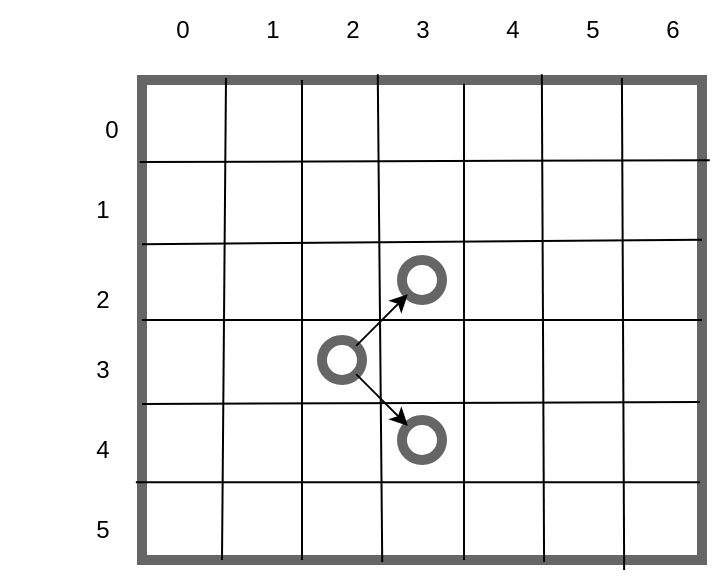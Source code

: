 <mxfile version="20.8.5" type="device"><diagram id="GpLw9E_RnYXi4QXLFwFW" name="Page-1"><mxGraphModel dx="1434" dy="726" grid="1" gridSize="10" guides="1" tooltips="1" connect="1" arrows="1" fold="1" page="1" pageScale="1" pageWidth="827" pageHeight="1169" math="0" shadow="0"><root><mxCell id="0"/><mxCell id="1" parent="0"/><mxCell id="yS3P06r11gc2bracz_d9-1" value="0" style="rounded=0;whiteSpace=wrap;html=1;opacity=0;" vertex="1" parent="1"><mxGeometry x="170" y="150" width="110" height="70" as="geometry"/></mxCell><mxCell id="yS3P06r11gc2bracz_d9-5" value="" style="rounded=0;whiteSpace=wrap;html=1;strokeWidth=5;opacity=60;" vertex="1" parent="1"><mxGeometry x="240" y="160" width="280" height="240" as="geometry"/></mxCell><mxCell id="yS3P06r11gc2bracz_d9-8" value="" style="endArrow=none;html=1;rounded=0;entryX=0.15;entryY=-0.004;entryDx=0;entryDy=0;entryPerimeter=0;" edge="1" parent="1" target="yS3P06r11gc2bracz_d9-5"><mxGeometry width="50" height="50" relative="1" as="geometry"><mxPoint x="280" y="400" as="sourcePoint"/><mxPoint x="280" y="170" as="targetPoint"/></mxGeometry></mxCell><mxCell id="yS3P06r11gc2bracz_d9-16" value="" style="endArrow=none;html=1;rounded=0;" edge="1" parent="1" target="yS3P06r11gc2bracz_d9-5"><mxGeometry width="50" height="50" relative="1" as="geometry"><mxPoint x="320" y="400" as="sourcePoint"/><mxPoint x="440" y="350" as="targetPoint"/><Array as="points"><mxPoint x="320" y="160"/></Array></mxGeometry></mxCell><mxCell id="yS3P06r11gc2bracz_d9-17" value="" style="endArrow=none;html=1;rounded=0;exitX=0.429;exitY=1.004;exitDx=0;exitDy=0;exitPerimeter=0;entryX=0.421;entryY=-0.012;entryDx=0;entryDy=0;entryPerimeter=0;" edge="1" parent="1" source="yS3P06r11gc2bracz_d9-5" target="yS3P06r11gc2bracz_d9-5"><mxGeometry width="50" height="50" relative="1" as="geometry"><mxPoint x="390" y="400" as="sourcePoint"/><mxPoint x="440" y="350" as="targetPoint"/></mxGeometry></mxCell><mxCell id="yS3P06r11gc2bracz_d9-18" value="" style="endArrow=none;html=1;rounded=0;exitX=0.575;exitY=1;exitDx=0;exitDy=0;exitPerimeter=0;entryX=0.575;entryY=0.008;entryDx=0;entryDy=0;entryPerimeter=0;" edge="1" parent="1" source="yS3P06r11gc2bracz_d9-5" target="yS3P06r11gc2bracz_d9-5"><mxGeometry width="50" height="50" relative="1" as="geometry"><mxPoint x="390" y="400" as="sourcePoint"/><mxPoint x="440" y="350" as="targetPoint"/></mxGeometry></mxCell><mxCell id="yS3P06r11gc2bracz_d9-19" value="" style="endArrow=none;html=1;rounded=0;exitX=0.718;exitY=1.004;exitDx=0;exitDy=0;exitPerimeter=0;entryX=0.714;entryY=-0.012;entryDx=0;entryDy=0;entryPerimeter=0;" edge="1" parent="1" source="yS3P06r11gc2bracz_d9-5" target="yS3P06r11gc2bracz_d9-5"><mxGeometry width="50" height="50" relative="1" as="geometry"><mxPoint x="390" y="400" as="sourcePoint"/><mxPoint x="440" y="350" as="targetPoint"/></mxGeometry></mxCell><mxCell id="yS3P06r11gc2bracz_d9-23" value="" style="endArrow=none;html=1;rounded=0;entryX=0.857;entryY=-0.004;entryDx=0;entryDy=0;entryPerimeter=0;exitX=0.861;exitY=1.021;exitDx=0;exitDy=0;exitPerimeter=0;" edge="1" parent="1" source="yS3P06r11gc2bracz_d9-5" target="yS3P06r11gc2bracz_d9-5"><mxGeometry width="50" height="50" relative="1" as="geometry"><mxPoint x="390" y="400" as="sourcePoint"/><mxPoint x="440" y="350" as="targetPoint"/></mxGeometry></mxCell><mxCell id="yS3P06r11gc2bracz_d9-24" value="" style="endArrow=none;html=1;rounded=0;exitX=-0.011;exitY=0.838;exitDx=0;exitDy=0;exitPerimeter=0;entryX=0.996;entryY=0.838;entryDx=0;entryDy=0;entryPerimeter=0;" edge="1" parent="1" source="yS3P06r11gc2bracz_d9-5" target="yS3P06r11gc2bracz_d9-5"><mxGeometry width="50" height="50" relative="1" as="geometry"><mxPoint x="390" y="400" as="sourcePoint"/><mxPoint x="440" y="350" as="targetPoint"/></mxGeometry></mxCell><mxCell id="yS3P06r11gc2bracz_d9-26" value="" style="endArrow=none;html=1;rounded=0;exitX=0;exitY=0.675;exitDx=0;exitDy=0;exitPerimeter=0;entryX=0.996;entryY=0.671;entryDx=0;entryDy=0;entryPerimeter=0;" edge="1" parent="1" source="yS3P06r11gc2bracz_d9-5" target="yS3P06r11gc2bracz_d9-5"><mxGeometry width="50" height="50" relative="1" as="geometry"><mxPoint x="390" y="400" as="sourcePoint"/><mxPoint x="440" y="350" as="targetPoint"/></mxGeometry></mxCell><mxCell id="yS3P06r11gc2bracz_d9-27" value="" style="endArrow=none;html=1;rounded=0;exitX=0;exitY=0.5;exitDx=0;exitDy=0;entryX=1;entryY=0.5;entryDx=0;entryDy=0;" edge="1" parent="1" source="yS3P06r11gc2bracz_d9-5" target="yS3P06r11gc2bracz_d9-5"><mxGeometry width="50" height="50" relative="1" as="geometry"><mxPoint x="390" y="400" as="sourcePoint"/><mxPoint x="440" y="350" as="targetPoint"/></mxGeometry></mxCell><mxCell id="yS3P06r11gc2bracz_d9-28" value="" style="endArrow=none;html=1;rounded=0;exitX=0;exitY=0.342;exitDx=0;exitDy=0;exitPerimeter=0;entryX=1;entryY=0.333;entryDx=0;entryDy=0;entryPerimeter=0;" edge="1" parent="1" source="yS3P06r11gc2bracz_d9-5" target="yS3P06r11gc2bracz_d9-5"><mxGeometry width="50" height="50" relative="1" as="geometry"><mxPoint x="390" y="400" as="sourcePoint"/><mxPoint x="440" y="350" as="targetPoint"/></mxGeometry></mxCell><mxCell id="yS3P06r11gc2bracz_d9-29" value="" style="endArrow=none;html=1;rounded=0;exitX=-0.004;exitY=0.171;exitDx=0;exitDy=0;exitPerimeter=0;entryX=1.014;entryY=0.167;entryDx=0;entryDy=0;entryPerimeter=0;" edge="1" parent="1" source="yS3P06r11gc2bracz_d9-5" target="yS3P06r11gc2bracz_d9-5"><mxGeometry width="50" height="50" relative="1" as="geometry"><mxPoint x="390" y="400" as="sourcePoint"/><mxPoint x="440" y="350" as="targetPoint"/></mxGeometry></mxCell><mxCell id="yS3P06r11gc2bracz_d9-31" value="" style="ellipse;whiteSpace=wrap;html=1;aspect=fixed;strokeWidth=5;opacity=60;" vertex="1" parent="1"><mxGeometry x="330" y="290" width="20" height="20" as="geometry"/></mxCell><mxCell id="yS3P06r11gc2bracz_d9-33" value="0" style="text;html=1;align=center;verticalAlign=middle;resizable=0;points=[];autosize=1;strokeColor=none;fillColor=none;" vertex="1" parent="1"><mxGeometry x="245" y="120" width="30" height="30" as="geometry"/></mxCell><mxCell id="yS3P06r11gc2bracz_d9-34" value="1" style="text;html=1;align=center;verticalAlign=middle;resizable=0;points=[];autosize=1;strokeColor=none;fillColor=none;" vertex="1" parent="1"><mxGeometry x="290" y="120" width="30" height="30" as="geometry"/></mxCell><mxCell id="yS3P06r11gc2bracz_d9-36" value="2" style="text;html=1;align=center;verticalAlign=middle;resizable=0;points=[];autosize=1;strokeColor=none;fillColor=none;" vertex="1" parent="1"><mxGeometry x="330" y="120" width="30" height="30" as="geometry"/></mxCell><mxCell id="yS3P06r11gc2bracz_d9-37" value="3" style="text;html=1;align=center;verticalAlign=middle;resizable=0;points=[];autosize=1;strokeColor=none;fillColor=none;" vertex="1" parent="1"><mxGeometry x="365" y="120" width="30" height="30" as="geometry"/></mxCell><mxCell id="yS3P06r11gc2bracz_d9-38" value="4" style="text;html=1;align=center;verticalAlign=middle;resizable=0;points=[];autosize=1;strokeColor=none;fillColor=none;" vertex="1" parent="1"><mxGeometry x="410" y="120" width="30" height="30" as="geometry"/></mxCell><mxCell id="yS3P06r11gc2bracz_d9-39" value="5" style="text;html=1;align=center;verticalAlign=middle;resizable=0;points=[];autosize=1;strokeColor=none;fillColor=none;" vertex="1" parent="1"><mxGeometry x="450" y="120" width="30" height="30" as="geometry"/></mxCell><mxCell id="yS3P06r11gc2bracz_d9-40" value="6" style="text;html=1;align=center;verticalAlign=middle;resizable=0;points=[];autosize=1;strokeColor=none;fillColor=none;" vertex="1" parent="1"><mxGeometry x="490" y="120" width="30" height="30" as="geometry"/></mxCell><mxCell id="yS3P06r11gc2bracz_d9-41" value="1" style="text;html=1;align=center;verticalAlign=middle;resizable=0;points=[];autosize=1;strokeColor=none;fillColor=none;" vertex="1" parent="1"><mxGeometry x="205" y="210" width="30" height="30" as="geometry"/></mxCell><mxCell id="yS3P06r11gc2bracz_d9-42" value="2" style="text;html=1;align=center;verticalAlign=middle;resizable=0;points=[];autosize=1;strokeColor=none;fillColor=none;" vertex="1" parent="1"><mxGeometry x="205" y="255" width="30" height="30" as="geometry"/></mxCell><mxCell id="yS3P06r11gc2bracz_d9-43" value="3" style="text;html=1;align=center;verticalAlign=middle;resizable=0;points=[];autosize=1;strokeColor=none;fillColor=none;" vertex="1" parent="1"><mxGeometry x="205" y="290" width="30" height="30" as="geometry"/></mxCell><mxCell id="yS3P06r11gc2bracz_d9-44" value="4" style="text;html=1;align=center;verticalAlign=middle;resizable=0;points=[];autosize=1;strokeColor=none;fillColor=none;strokeWidth=5;opacity=60;" vertex="1" parent="1"><mxGeometry x="205" y="330" width="30" height="30" as="geometry"/></mxCell><mxCell id="yS3P06r11gc2bracz_d9-45" value="5" style="text;html=1;align=center;verticalAlign=middle;resizable=0;points=[];autosize=1;strokeColor=none;fillColor=none;" vertex="1" parent="1"><mxGeometry x="205" y="370" width="30" height="30" as="geometry"/></mxCell><mxCell id="yS3P06r11gc2bracz_d9-48" value="" style="ellipse;whiteSpace=wrap;html=1;aspect=fixed;strokeWidth=5;opacity=60;" vertex="1" parent="1"><mxGeometry x="370" y="250" width="20" height="20" as="geometry"/></mxCell><mxCell id="yS3P06r11gc2bracz_d9-49" value="" style="endArrow=classic;html=1;rounded=0;exitX=1;exitY=0;exitDx=0;exitDy=0;entryX=0;entryY=1;entryDx=0;entryDy=0;" edge="1" parent="1" source="yS3P06r11gc2bracz_d9-31" target="yS3P06r11gc2bracz_d9-48"><mxGeometry width="50" height="50" relative="1" as="geometry"><mxPoint x="390" y="400" as="sourcePoint"/><mxPoint x="440" y="350" as="targetPoint"/></mxGeometry></mxCell><mxCell id="yS3P06r11gc2bracz_d9-50" value="" style="ellipse;whiteSpace=wrap;html=1;aspect=fixed;strokeWidth=5;opacity=60;" vertex="1" parent="1"><mxGeometry x="370" y="330" width="20" height="20" as="geometry"/></mxCell><mxCell id="yS3P06r11gc2bracz_d9-51" value="" style="endArrow=classic;html=1;rounded=0;exitX=1;exitY=1;exitDx=0;exitDy=0;entryX=0;entryY=0;entryDx=0;entryDy=0;" edge="1" parent="1" source="yS3P06r11gc2bracz_d9-31" target="yS3P06r11gc2bracz_d9-50"><mxGeometry width="50" height="50" relative="1" as="geometry"><mxPoint x="390" y="400" as="sourcePoint"/><mxPoint x="440" y="350" as="targetPoint"/></mxGeometry></mxCell></root></mxGraphModel></diagram></mxfile>